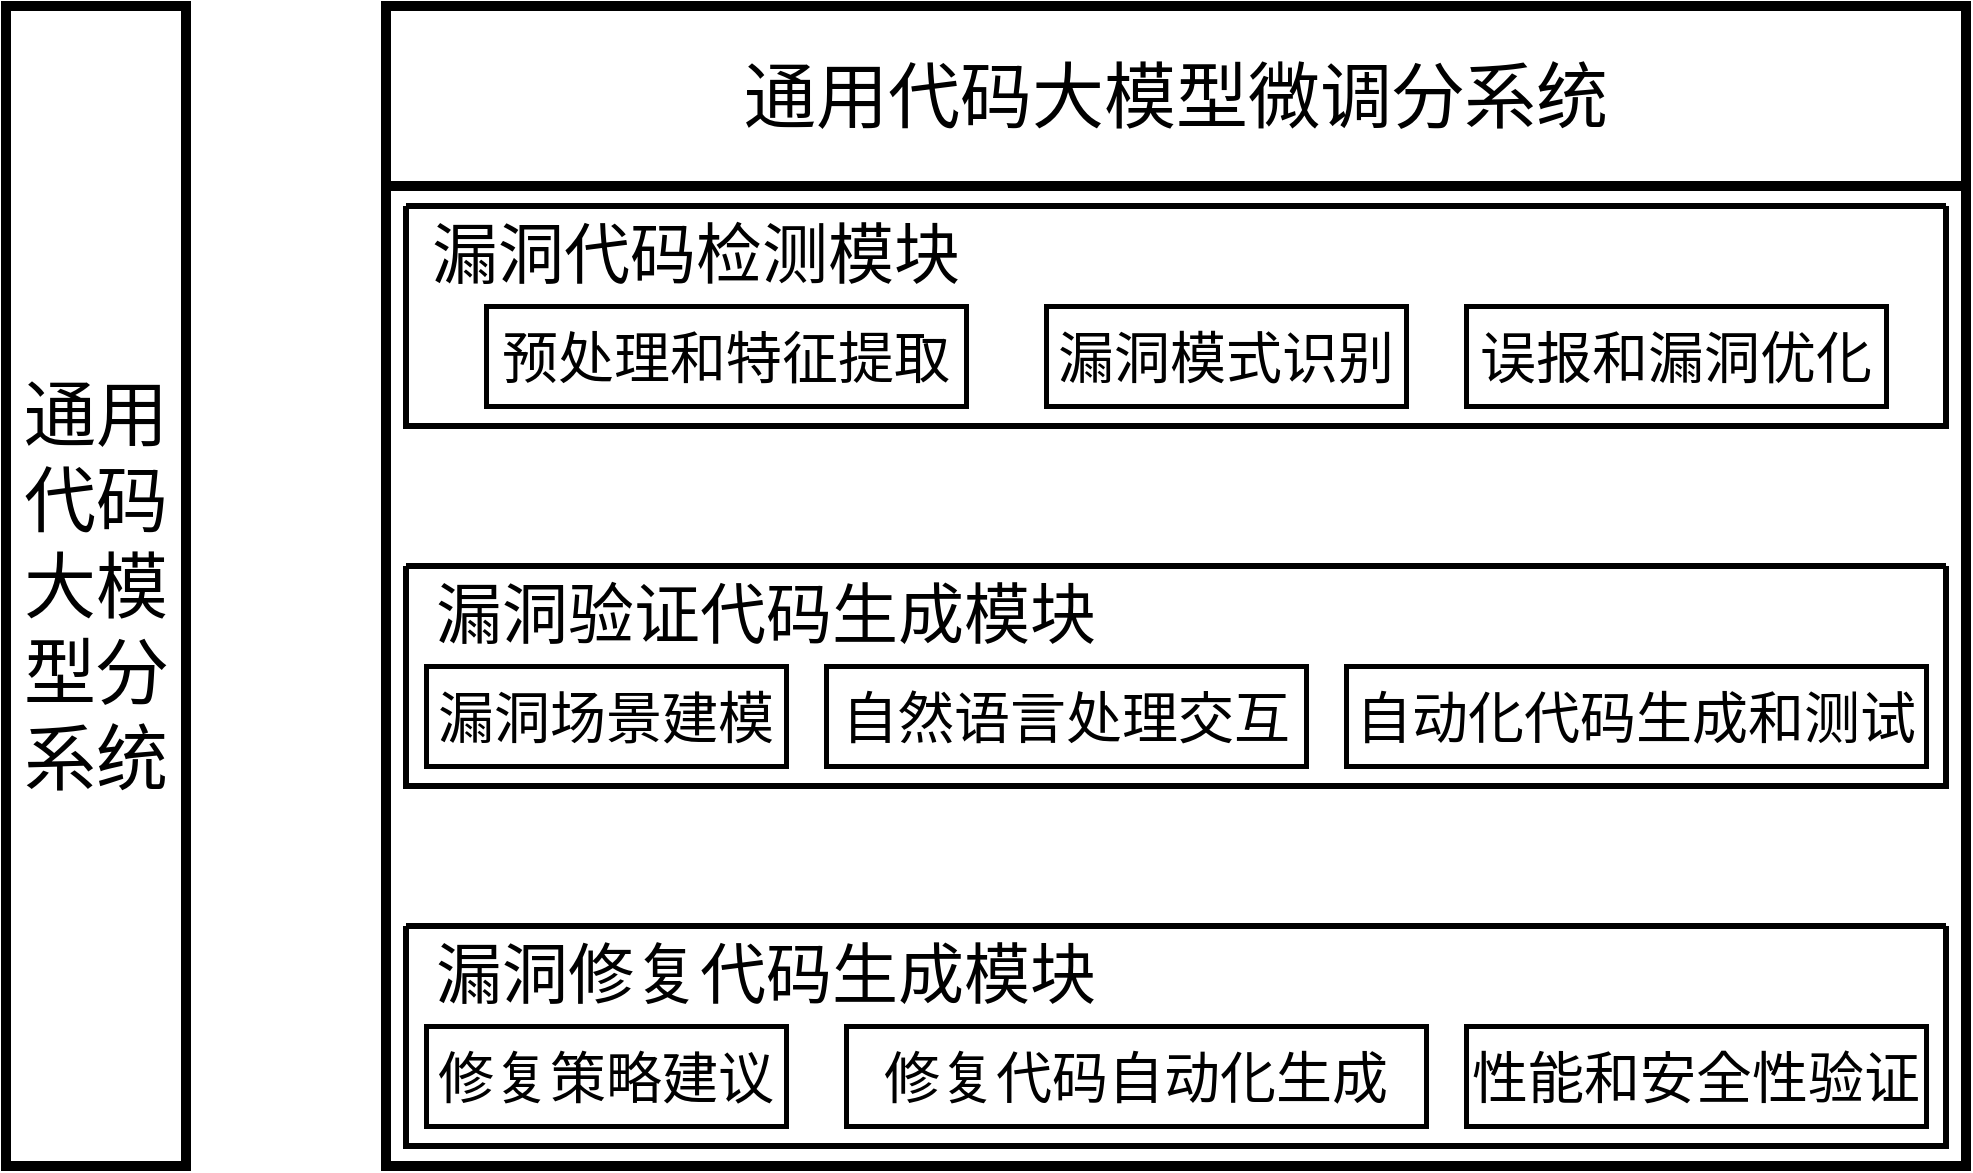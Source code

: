 <mxfile version="24.3.1" type="github">
  <diagram name="第 1 页" id="t0DqELkXgMo1yK1vmhEP">
    <mxGraphModel dx="1181" dy="850" grid="1" gridSize="10" guides="1" tooltips="1" connect="1" arrows="1" fold="1" page="1" pageScale="1" pageWidth="827" pageHeight="1169" math="0" shadow="0">
      <root>
        <mxCell id="0" />
        <mxCell id="1" parent="0" />
        <mxCell id="w5uutKhLg4fIQeWmkBKa-53" value="通用代码大模型分系统" style="rounded=0;whiteSpace=wrap;html=1;fillColor=none;strokeWidth=5;fontSize=36;" vertex="1" parent="1">
          <mxGeometry x="40" y="160" width="90" height="580" as="geometry" />
        </mxCell>
        <mxCell id="w5uutKhLg4fIQeWmkBKa-55" value="&lt;font style=&quot;font-size: 36px; font-weight: normal;&quot;&gt;通用代码大模型微调分系统&lt;/font&gt;" style="swimlane;whiteSpace=wrap;html=1;fontSize=5;strokeWidth=5;startSize=90;" vertex="1" parent="1">
          <mxGeometry x="230" y="160" width="790" height="580" as="geometry" />
        </mxCell>
        <mxCell id="w5uutKhLg4fIQeWmkBKa-61" value="" style="swimlane;startSize=0;fillColor=none;strokeWidth=3;" vertex="1" parent="w5uutKhLg4fIQeWmkBKa-55">
          <mxGeometry x="10" y="460" width="770" height="110" as="geometry" />
        </mxCell>
        <mxCell id="w5uutKhLg4fIQeWmkBKa-4" value="&lt;font face=&quot;Times New Roman&quot; style=&quot;font-size: 28px;&quot;&gt;修复策略建议&lt;/font&gt;" style="rounded=0;whiteSpace=wrap;html=1;fillColor=none;strokeWidth=2.5;fontFamily=宋体;fontSize=33;" vertex="1" parent="w5uutKhLg4fIQeWmkBKa-61">
          <mxGeometry x="10" y="50" width="180" height="50" as="geometry" />
        </mxCell>
        <mxCell id="w5uutKhLg4fIQeWmkBKa-59" value="&lt;font face=&quot;Times New Roman&quot; style=&quot;font-size: 28px;&quot;&gt;修复代码自动化生成&lt;/font&gt;" style="rounded=0;whiteSpace=wrap;html=1;fillColor=none;strokeWidth=2.5;fontFamily=宋体;fontSize=33;" vertex="1" parent="w5uutKhLg4fIQeWmkBKa-61">
          <mxGeometry x="220" y="50" width="290" height="50" as="geometry" />
        </mxCell>
        <mxCell id="w5uutKhLg4fIQeWmkBKa-60" value="&lt;font face=&quot;Times New Roman&quot; style=&quot;font-size: 28px;&quot;&gt;性能和安全性验证&lt;/font&gt;" style="rounded=0;whiteSpace=wrap;html=1;fillColor=none;strokeWidth=2.5;fontFamily=宋体;fontSize=33;" vertex="1" parent="w5uutKhLg4fIQeWmkBKa-61">
          <mxGeometry x="530" y="50" width="230" height="50" as="geometry" />
        </mxCell>
        <mxCell id="w5uutKhLg4fIQeWmkBKa-2" value="漏洞修复代码生成模块" style="text;html=1;align=center;verticalAlign=middle;whiteSpace=wrap;rounded=0;fontFamily=宋体;fontSize=33;" vertex="1" parent="w5uutKhLg4fIQeWmkBKa-61">
          <mxGeometry x="10" width="340" height="50" as="geometry" />
        </mxCell>
        <mxCell id="w5uutKhLg4fIQeWmkBKa-62" value="" style="swimlane;startSize=0;fillColor=none;strokeWidth=3;" vertex="1" parent="w5uutKhLg4fIQeWmkBKa-55">
          <mxGeometry x="10" y="280" width="770" height="110" as="geometry" />
        </mxCell>
        <mxCell id="w5uutKhLg4fIQeWmkBKa-63" value="&lt;font face=&quot;Times New Roman&quot; style=&quot;font-size: 28px;&quot;&gt;漏洞场景建模&lt;/font&gt;" style="rounded=0;whiteSpace=wrap;html=1;fillColor=none;strokeWidth=2.5;fontFamily=宋体;fontSize=33;" vertex="1" parent="w5uutKhLg4fIQeWmkBKa-62">
          <mxGeometry x="10" y="50" width="180" height="50" as="geometry" />
        </mxCell>
        <mxCell id="w5uutKhLg4fIQeWmkBKa-64" value="&lt;font face=&quot;Times New Roman&quot; style=&quot;font-size: 28px;&quot;&gt;自然语言处理交互&lt;/font&gt;" style="rounded=0;whiteSpace=wrap;html=1;fillColor=none;strokeWidth=2.5;fontFamily=宋体;fontSize=33;" vertex="1" parent="w5uutKhLg4fIQeWmkBKa-62">
          <mxGeometry x="210" y="50" width="240" height="50" as="geometry" />
        </mxCell>
        <mxCell id="w5uutKhLg4fIQeWmkBKa-65" value="&lt;font face=&quot;Times New Roman&quot; style=&quot;font-size: 28px;&quot;&gt;自动化代码生成和测试&lt;/font&gt;" style="rounded=0;whiteSpace=wrap;html=1;fillColor=none;strokeWidth=2.5;fontFamily=宋体;fontSize=33;" vertex="1" parent="w5uutKhLg4fIQeWmkBKa-62">
          <mxGeometry x="470" y="50" width="290" height="50" as="geometry" />
        </mxCell>
        <mxCell id="w5uutKhLg4fIQeWmkBKa-66" value="漏洞验证代码生成模块" style="text;html=1;align=center;verticalAlign=middle;whiteSpace=wrap;rounded=0;fontFamily=宋体;fontSize=33;" vertex="1" parent="w5uutKhLg4fIQeWmkBKa-62">
          <mxGeometry x="10" width="340" height="50" as="geometry" />
        </mxCell>
        <mxCell id="w5uutKhLg4fIQeWmkBKa-67" value="" style="swimlane;startSize=0;fillColor=none;strokeWidth=3;" vertex="1" parent="w5uutKhLg4fIQeWmkBKa-55">
          <mxGeometry x="10" y="100" width="770" height="110" as="geometry" />
        </mxCell>
        <mxCell id="w5uutKhLg4fIQeWmkBKa-68" value="&lt;font face=&quot;Times New Roman&quot; style=&quot;font-size: 28px;&quot;&gt;预处理和特征提取&lt;/font&gt;" style="rounded=0;whiteSpace=wrap;html=1;fillColor=none;strokeWidth=2.5;fontFamily=宋体;fontSize=33;" vertex="1" parent="w5uutKhLg4fIQeWmkBKa-67">
          <mxGeometry x="40" y="50" width="240" height="50" as="geometry" />
        </mxCell>
        <mxCell id="w5uutKhLg4fIQeWmkBKa-69" value="&lt;font face=&quot;Times New Roman&quot; style=&quot;font-size: 28px;&quot;&gt;漏洞模式识别&lt;/font&gt;" style="rounded=0;whiteSpace=wrap;html=1;fillColor=none;strokeWidth=2.5;fontFamily=宋体;fontSize=33;" vertex="1" parent="w5uutKhLg4fIQeWmkBKa-67">
          <mxGeometry x="320" y="50" width="180" height="50" as="geometry" />
        </mxCell>
        <mxCell id="w5uutKhLg4fIQeWmkBKa-70" value="&lt;font face=&quot;Times New Roman&quot; style=&quot;font-size: 28px;&quot;&gt;误报和漏洞优化&lt;/font&gt;" style="rounded=0;whiteSpace=wrap;html=1;fillColor=none;strokeWidth=2.5;fontFamily=宋体;fontSize=33;" vertex="1" parent="w5uutKhLg4fIQeWmkBKa-67">
          <mxGeometry x="530" y="50" width="210" height="50" as="geometry" />
        </mxCell>
        <mxCell id="w5uutKhLg4fIQeWmkBKa-71" value="漏洞代码检测模块" style="text;html=1;align=center;verticalAlign=middle;whiteSpace=wrap;rounded=0;fontFamily=宋体;fontSize=33;" vertex="1" parent="w5uutKhLg4fIQeWmkBKa-67">
          <mxGeometry x="10" width="270" height="50" as="geometry" />
        </mxCell>
      </root>
    </mxGraphModel>
  </diagram>
</mxfile>
